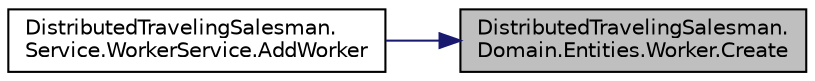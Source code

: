 digraph "DistributedTravelingSalesman.Domain.Entities.Worker.Create"
{
 // INTERACTIVE_SVG=YES
 // LATEX_PDF_SIZE
  edge [fontname="Helvetica",fontsize="10",labelfontname="Helvetica",labelfontsize="10"];
  node [fontname="Helvetica",fontsize="10",shape=record];
  rankdir="RL";
  Node1 [label="DistributedTravelingSalesman.\lDomain.Entities.Worker.Create",height=0.2,width=0.4,color="black", fillcolor="grey75", style="filled", fontcolor="black",tooltip=" "];
  Node1 -> Node2 [dir="back",color="midnightblue",fontsize="10",style="solid",fontname="Helvetica"];
  Node2 [label="DistributedTravelingSalesman.\lService.WorkerService.AddWorker",height=0.2,width=0.4,color="black", fillcolor="white", style="filled",URL="$class_distributed_traveling_salesman_1_1_service_1_1_worker_service.html#abe6b2945ccac845426d8169c3bf97047",tooltip=" "];
}
